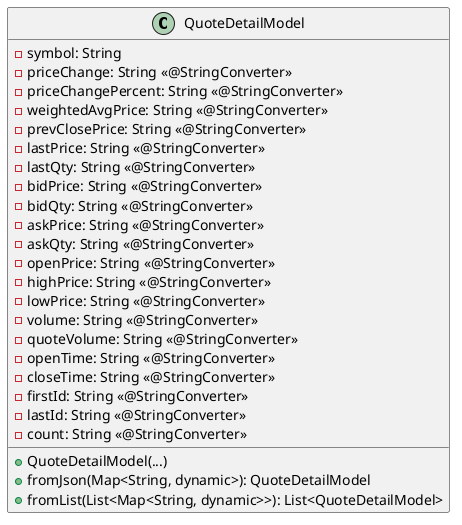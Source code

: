 @startuml QuoteDetailModel

class QuoteDetailModel {
  - symbol: String
  - priceChange: String <<@StringConverter>>
  - priceChangePercent: String <<@StringConverter>>
  - weightedAvgPrice: String <<@StringConverter>>
  - prevClosePrice: String <<@StringConverter>>
  - lastPrice: String <<@StringConverter>>
  - lastQty: String <<@StringConverter>>
  - bidPrice: String <<@StringConverter>>
  - bidQty: String <<@StringConverter>>
  - askPrice: String <<@StringConverter>>
  - askQty: String <<@StringConverter>>
  - openPrice: String <<@StringConverter>>
  - highPrice: String <<@StringConverter>>
  - lowPrice: String <<@StringConverter>>
  - volume: String <<@StringConverter>>
  - quoteVolume: String <<@StringConverter>>
  - openTime: String <<@StringConverter>>
  - closeTime: String <<@StringConverter>>
  - firstId: String <<@StringConverter>>
  - lastId: String <<@StringConverter>>
  - count: String <<@StringConverter>>

  + QuoteDetailModel(...)
  + fromJson(Map<String, dynamic>): QuoteDetailModel
  + fromList(List<Map<String, dynamic>>): List<QuoteDetailModel>
}

@enduml
